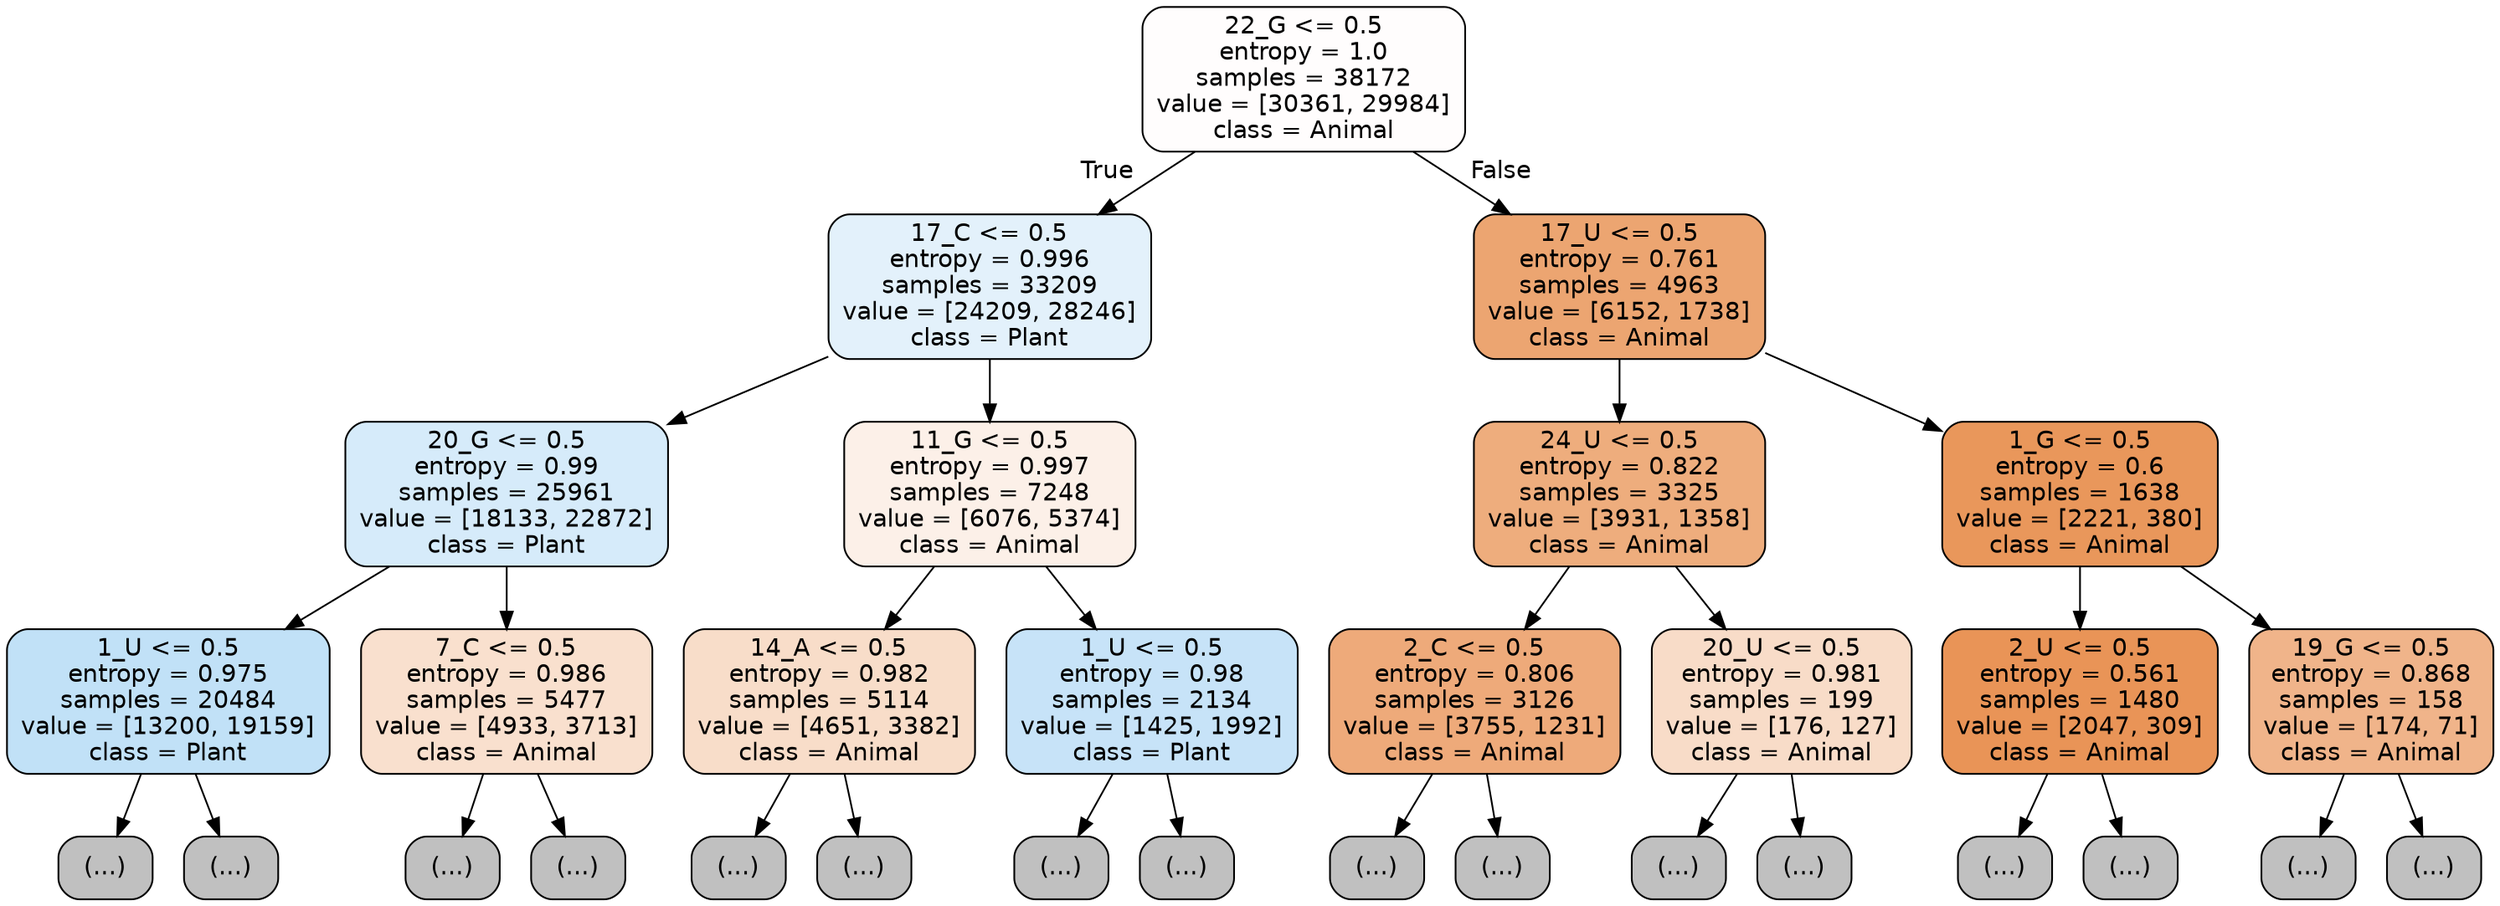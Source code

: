 digraph Tree {
node [shape=box, style="filled, rounded", color="black", fontname="helvetica"] ;
edge [fontname="helvetica"] ;
0 [label="22_G <= 0.5\nentropy = 1.0\nsamples = 38172\nvalue = [30361, 29984]\nclass = Animal", fillcolor="#fffdfd"] ;
1 [label="17_C <= 0.5\nentropy = 0.996\nsamples = 33209\nvalue = [24209, 28246]\nclass = Plant", fillcolor="#e3f1fb"] ;
0 -> 1 [labeldistance=2.5, labelangle=45, headlabel="True"] ;
2 [label="20_G <= 0.5\nentropy = 0.99\nsamples = 25961\nvalue = [18133, 22872]\nclass = Plant", fillcolor="#d6ebfa"] ;
1 -> 2 ;
3 [label="1_U <= 0.5\nentropy = 0.975\nsamples = 20484\nvalue = [13200, 19159]\nclass = Plant", fillcolor="#c1e1f7"] ;
2 -> 3 ;
4 [label="(...)", fillcolor="#C0C0C0"] ;
3 -> 4 ;
4737 [label="(...)", fillcolor="#C0C0C0"] ;
3 -> 4737 ;
8592 [label="7_C <= 0.5\nentropy = 0.986\nsamples = 5477\nvalue = [4933, 3713]\nclass = Animal", fillcolor="#f9e0ce"] ;
2 -> 8592 ;
8593 [label="(...)", fillcolor="#C0C0C0"] ;
8592 -> 8593 ;
10910 [label="(...)", fillcolor="#C0C0C0"] ;
8592 -> 10910 ;
11547 [label="11_G <= 0.5\nentropy = 0.997\nsamples = 7248\nvalue = [6076, 5374]\nclass = Animal", fillcolor="#fcf0e8"] ;
1 -> 11547 ;
11548 [label="14_A <= 0.5\nentropy = 0.982\nsamples = 5114\nvalue = [4651, 3382]\nclass = Animal", fillcolor="#f8ddc9"] ;
11547 -> 11548 ;
11549 [label="(...)", fillcolor="#C0C0C0"] ;
11548 -> 11549 ;
13306 [label="(...)", fillcolor="#C0C0C0"] ;
11548 -> 13306 ;
13903 [label="1_U <= 0.5\nentropy = 0.98\nsamples = 2134\nvalue = [1425, 1992]\nclass = Plant", fillcolor="#c7e3f8"] ;
11547 -> 13903 ;
13904 [label="(...)", fillcolor="#C0C0C0"] ;
13903 -> 13904 ;
14399 [label="(...)", fillcolor="#C0C0C0"] ;
13903 -> 14399 ;
14746 [label="17_U <= 0.5\nentropy = 0.761\nsamples = 4963\nvalue = [6152, 1738]\nclass = Animal", fillcolor="#eca571"] ;
0 -> 14746 [labeldistance=2.5, labelangle=-45, headlabel="False"] ;
14747 [label="24_U <= 0.5\nentropy = 0.822\nsamples = 3325\nvalue = [3931, 1358]\nclass = Animal", fillcolor="#eead7d"] ;
14746 -> 14747 ;
14748 [label="2_C <= 0.5\nentropy = 0.806\nsamples = 3126\nvalue = [3755, 1231]\nclass = Animal", fillcolor="#eeaa7a"] ;
14747 -> 14748 ;
14749 [label="(...)", fillcolor="#C0C0C0"] ;
14748 -> 14749 ;
15798 [label="(...)", fillcolor="#C0C0C0"] ;
14748 -> 15798 ;
16137 [label="20_U <= 0.5\nentropy = 0.981\nsamples = 199\nvalue = [176, 127]\nclass = Animal", fillcolor="#f8dcc8"] ;
14747 -> 16137 ;
16138 [label="(...)", fillcolor="#C0C0C0"] ;
16137 -> 16138 ;
16197 [label="(...)", fillcolor="#C0C0C0"] ;
16137 -> 16197 ;
16222 [label="1_G <= 0.5\nentropy = 0.6\nsamples = 1638\nvalue = [2221, 380]\nclass = Animal", fillcolor="#e9975b"] ;
14746 -> 16222 ;
16223 [label="2_U <= 0.5\nentropy = 0.561\nsamples = 1480\nvalue = [2047, 309]\nclass = Animal", fillcolor="#e99457"] ;
16222 -> 16223 ;
16224 [label="(...)", fillcolor="#C0C0C0"] ;
16223 -> 16224 ;
16549 [label="(...)", fillcolor="#C0C0C0"] ;
16223 -> 16549 ;
16652 [label="19_G <= 0.5\nentropy = 0.868\nsamples = 158\nvalue = [174, 71]\nclass = Animal", fillcolor="#f0b48a"] ;
16222 -> 16652 ;
16653 [label="(...)", fillcolor="#C0C0C0"] ;
16652 -> 16653 ;
16686 [label="(...)", fillcolor="#C0C0C0"] ;
16652 -> 16686 ;
}